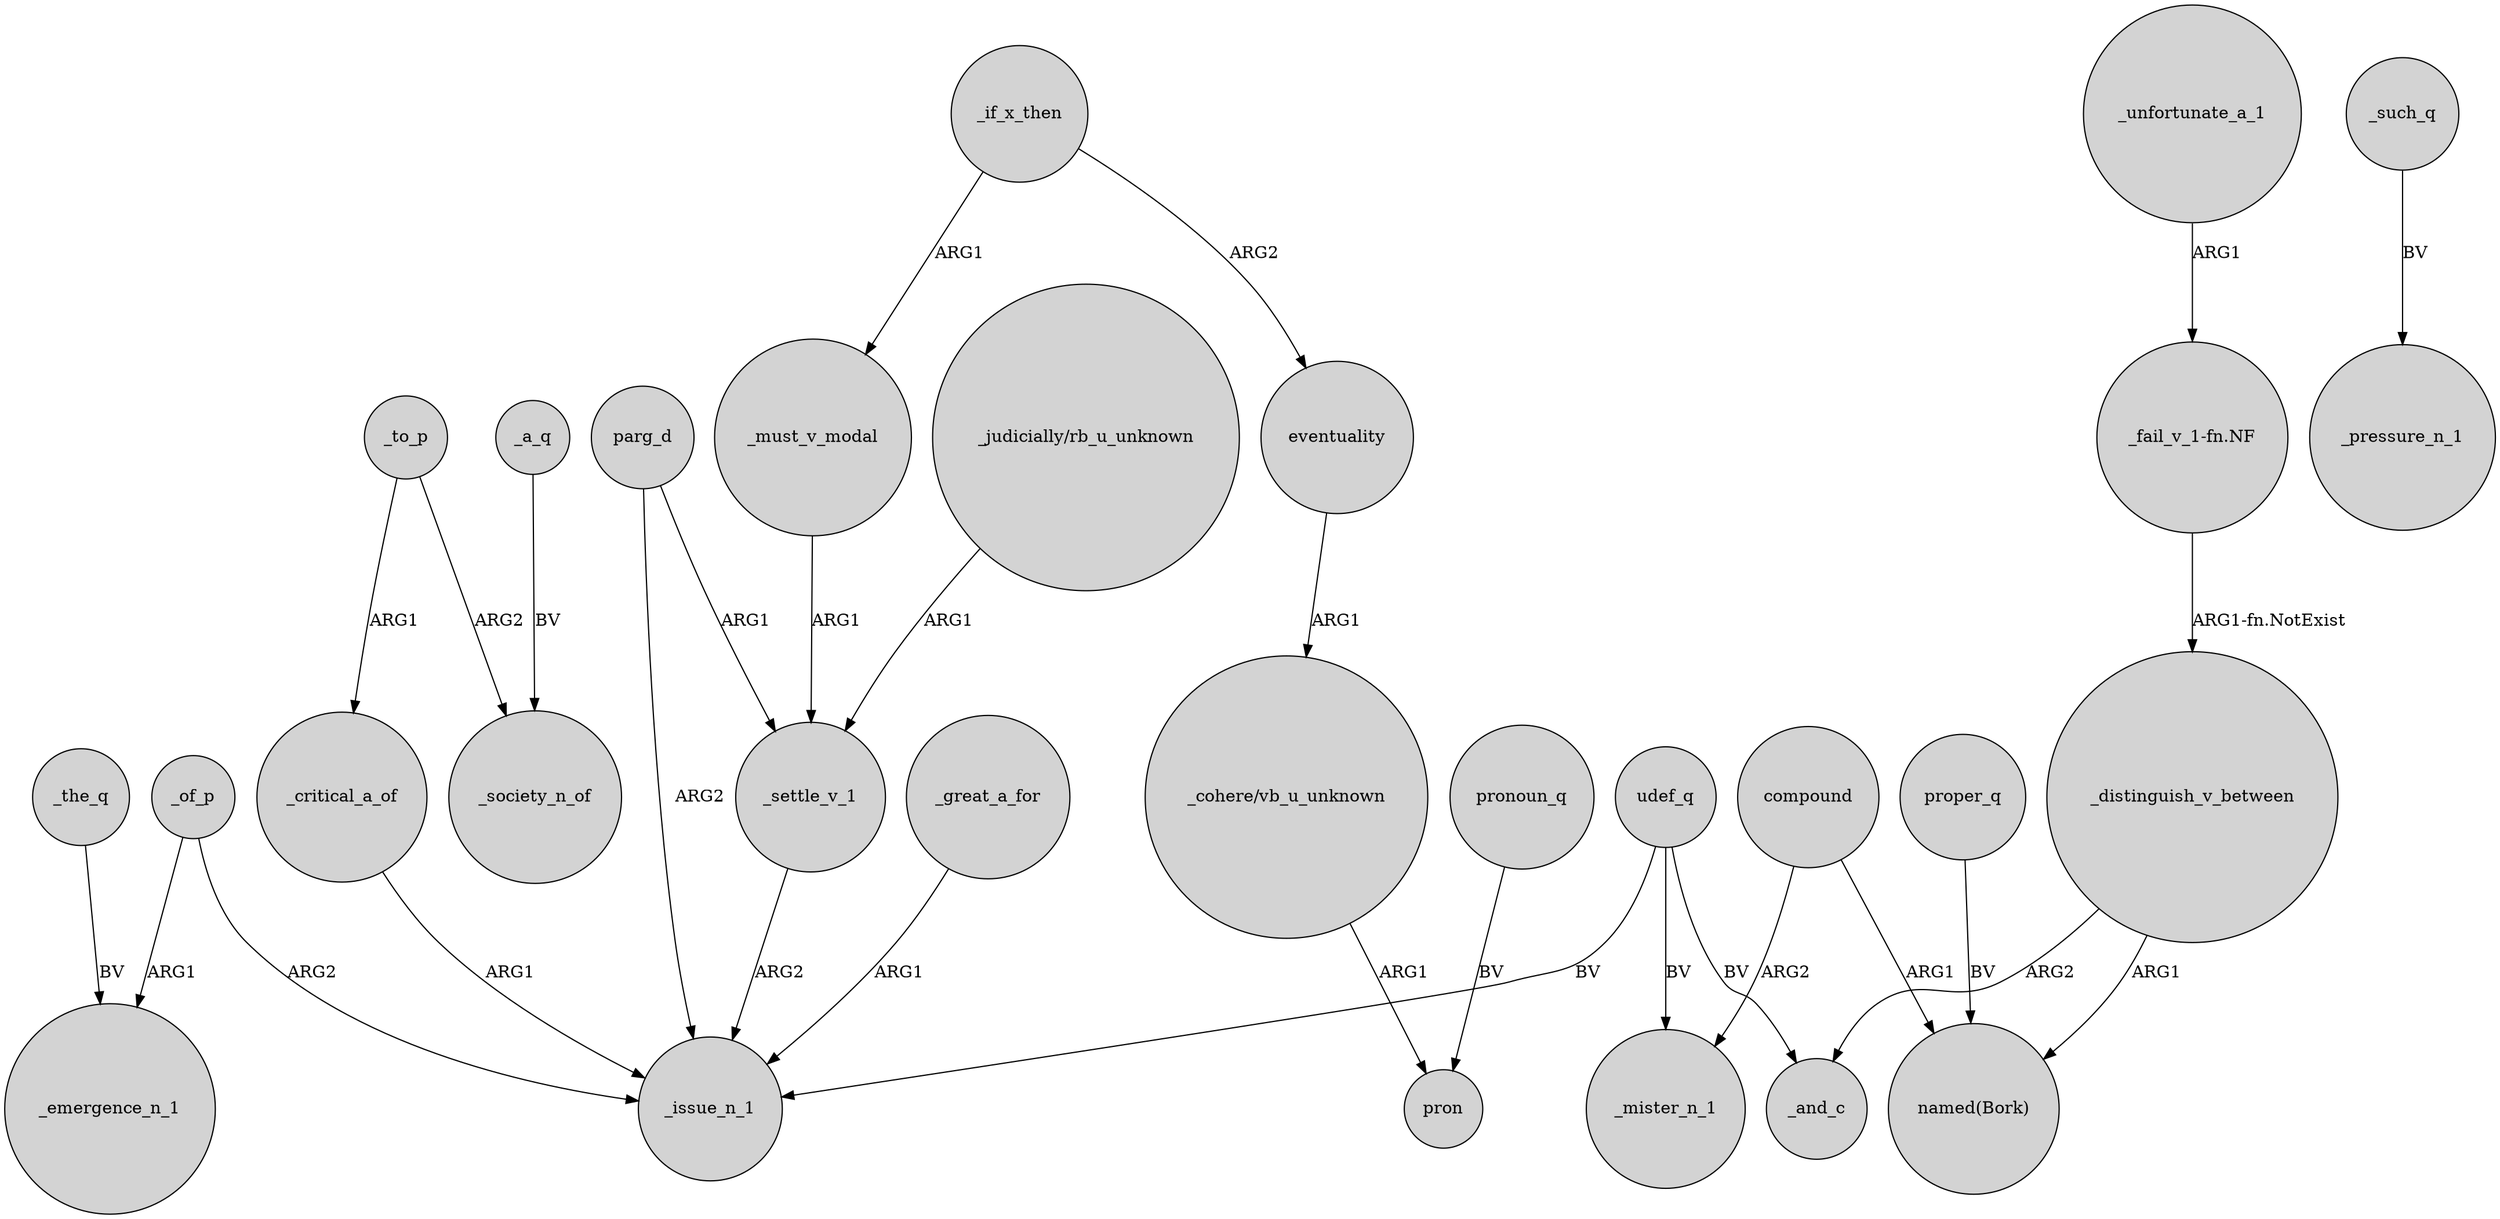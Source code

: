 digraph {
	node [shape=circle style=filled]
	_of_p -> _emergence_n_1 [label=ARG1]
	_of_p -> _issue_n_1 [label=ARG2]
	eventuality -> "_cohere/vb_u_unknown" [label=ARG1]
	_to_p -> _society_n_of [label=ARG2]
	_to_p -> _critical_a_of [label=ARG1]
	compound -> _mister_n_1 [label=ARG2]
	parg_d -> _settle_v_1 [label=ARG1]
	_such_q -> _pressure_n_1 [label=BV]
	"_fail_v_1-fn.NF" -> _distinguish_v_between [label="ARG1-fn.NotExist"]
	udef_q -> _mister_n_1 [label=BV]
	_great_a_for -> _issue_n_1 [label=ARG1]
	compound -> "named(Bork)" [label=ARG1]
	proper_q -> "named(Bork)" [label=BV]
	_a_q -> _society_n_of [label=BV]
	_settle_v_1 -> _issue_n_1 [label=ARG2]
	_the_q -> _emergence_n_1 [label=BV]
	pronoun_q -> pron [label=BV]
	_if_x_then -> _must_v_modal [label=ARG1]
	_critical_a_of -> _issue_n_1 [label=ARG1]
	_distinguish_v_between -> "named(Bork)" [label=ARG1]
	_if_x_then -> eventuality [label=ARG2]
	_must_v_modal -> _settle_v_1 [label=ARG1]
	udef_q -> _issue_n_1 [label=BV]
	"_cohere/vb_u_unknown" -> pron [label=ARG1]
	parg_d -> _issue_n_1 [label=ARG2]
	"_judicially/rb_u_unknown" -> _settle_v_1 [label=ARG1]
	udef_q -> _and_c [label=BV]
	_unfortunate_a_1 -> "_fail_v_1-fn.NF" [label=ARG1]
	_distinguish_v_between -> _and_c [label=ARG2]
}
